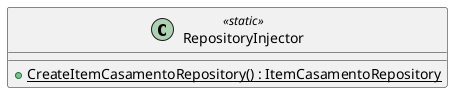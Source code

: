 @startuml
class RepositoryInjector <<static>> {
    + {static} CreateItemCasamentoRepository() : ItemCasamentoRepository
}
@enduml
